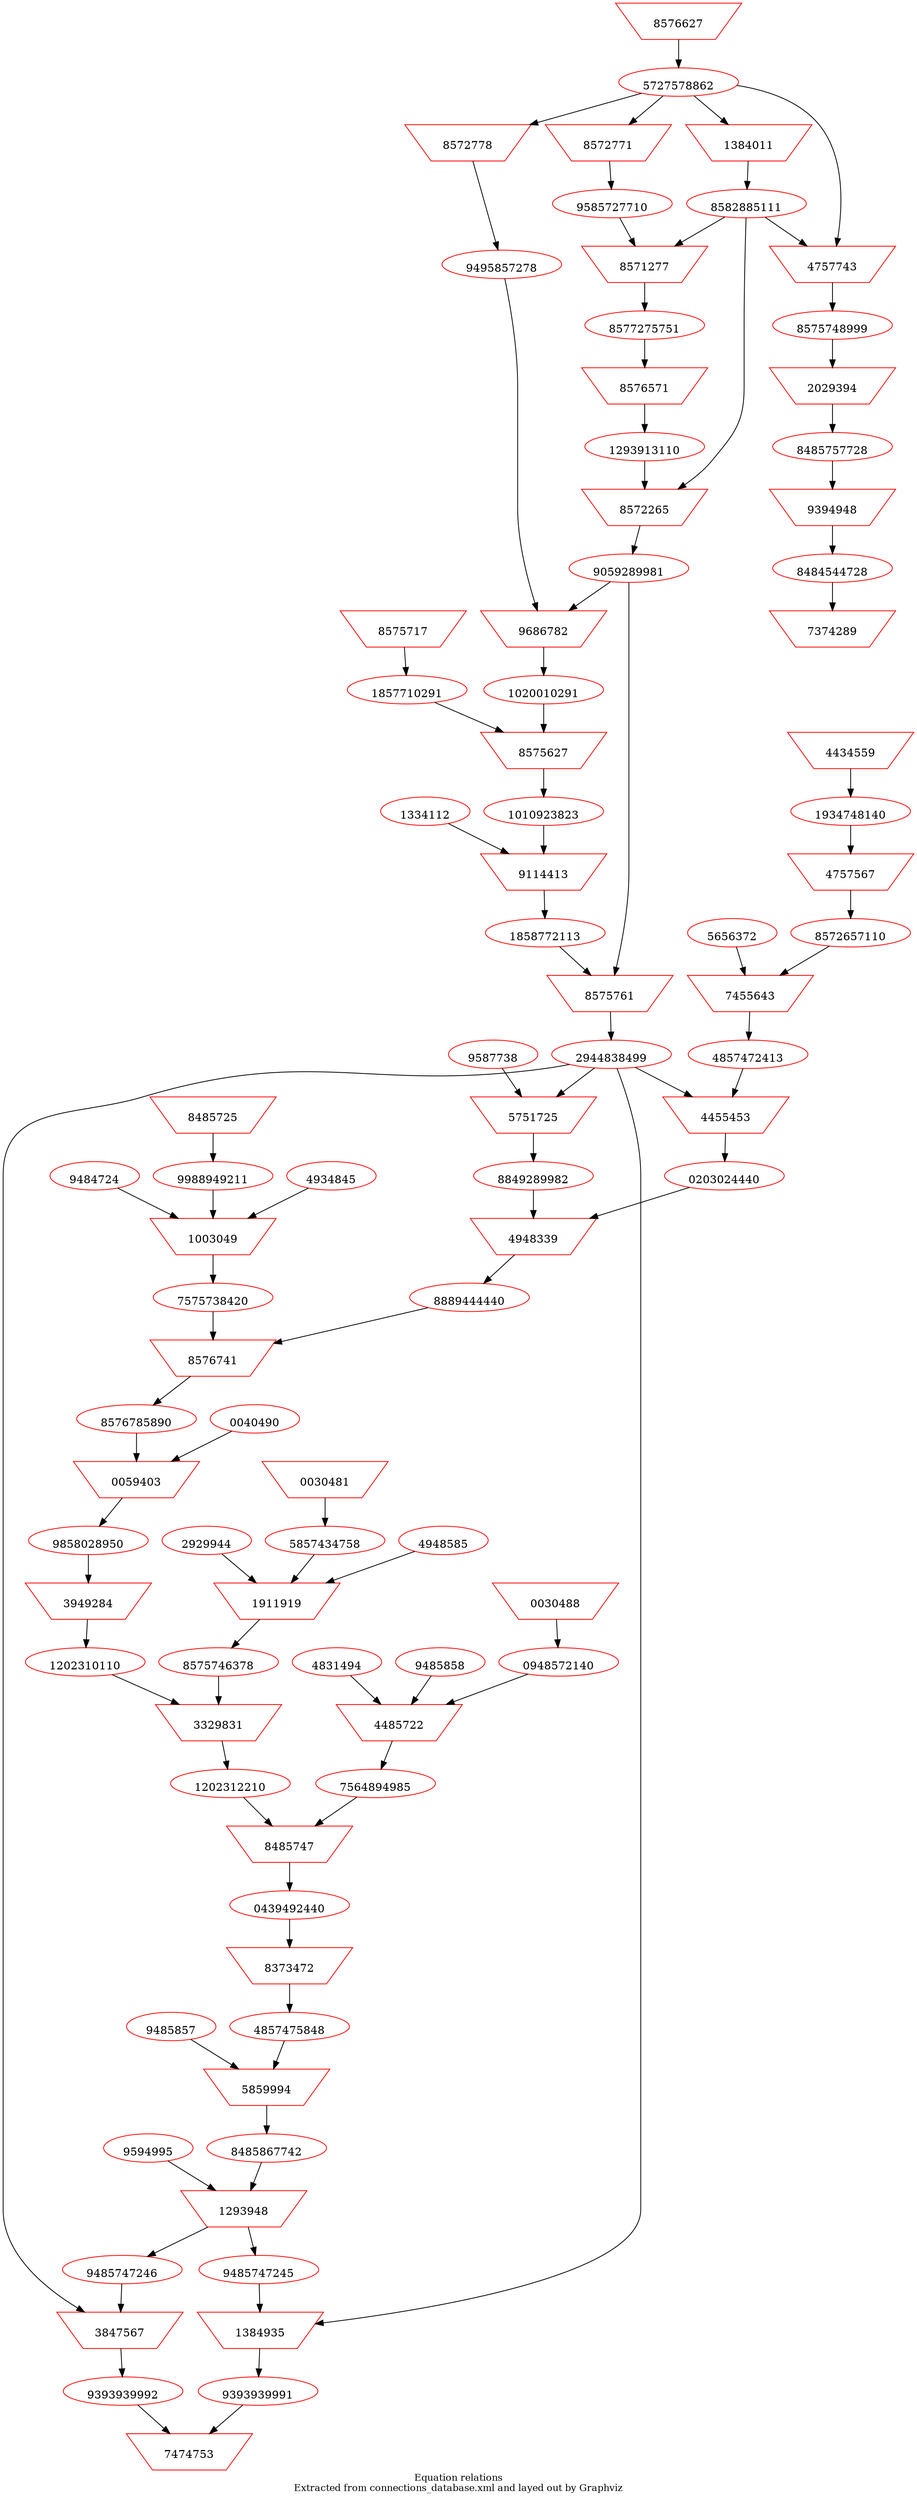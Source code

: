 # Graphviz
# date created: 20150805
# Command to produce output:
# neato -Tsvg thisfile.gv > out.svg
# http://www.graphviz.org/Gallery/directed/traffic_lights.gv.txt
# http://www.graphviz.org/content/traffic_lights
digraph physicsEquations {
overlap=false;
label="Equation relations\nExtracted from connections_database.xml and layed out by Graphviz";
fontsize=12;
9587738 [shape=ellipse,color=red,image="/Users/benpayne/version_controlled/proofofconcept/lib/images_feed_png/9587738.png",labelloc=b,URL="http://feed.com"];
4948585 [shape=ellipse,color=red,image="/Users/benpayne/version_controlled/proofofconcept/lib/images_feed_png/4948585.png",labelloc=b,URL="http://feed.com"];
4934845 [shape=ellipse,color=red,image="/Users/benpayne/version_controlled/proofofconcept/lib/images_feed_png/4934845.png",labelloc=b,URL="http://feed.com"];
4831494 [shape=ellipse,color=red,image="/Users/benpayne/version_controlled/proofofconcept/lib/images_feed_png/4831494.png",labelloc=b,URL="http://feed.com"];
1334112 [shape=ellipse,color=red,image="/Users/benpayne/version_controlled/proofofconcept/lib/images_feed_png/1334112.png",labelloc=b,URL="http://feed.com"];
9594995 [shape=ellipse,color=red,image="/Users/benpayne/version_controlled/proofofconcept/lib/images_feed_png/9594995.png",labelloc=b,URL="http://feed.com"];
0040490 [shape=ellipse,color=red,image="/Users/benpayne/version_controlled/proofofconcept/lib/images_feed_png/0040490.png",labelloc=b,URL="http://feed.com"];
2929944 [shape=ellipse,color=red,image="/Users/benpayne/version_controlled/proofofconcept/lib/images_feed_png/2929944.png",labelloc=b,URL="http://feed.com"];
5656372 [shape=ellipse,color=red,image="/Users/benpayne/version_controlled/proofofconcept/lib/images_feed_png/5656372.png",labelloc=b,URL="http://feed.com"];
9484724 [shape=ellipse,color=red,image="/Users/benpayne/version_controlled/proofofconcept/lib/images_feed_png/9484724.png",labelloc=b,URL="http://feed.com"];
9485858 [shape=ellipse,color=red,image="/Users/benpayne/version_controlled/proofofconcept/lib/images_feed_png/9485858.png",labelloc=b,URL="http://feed.com"];
9485857 [shape=ellipse,color=red,image="/Users/benpayne/version_controlled/proofofconcept/lib/images_feed_png/9485857.png",labelloc=b,URL="http://feed.com"];
5727578862 [shape=ellipse,color=red,image="/Users/benpayne/version_controlled/proofofconcept/lib/images_expression_png/5727578862.png",labelloc=b,URL="http://expre.com"];
1202312210 [shape=ellipse,color=red,image="/Users/benpayne/version_controlled/proofofconcept/lib/images_expression_png/1202312210.png",labelloc=b,URL="http://expre.com"];
8576785890 [shape=ellipse,color=red,image="/Users/benpayne/version_controlled/proofofconcept/lib/images_expression_png/8576785890.png",labelloc=b,URL="http://expre.com"];
9485747246 [shape=ellipse,color=red,image="/Users/benpayne/version_controlled/proofofconcept/lib/images_expression_png/9485747246.png",labelloc=b,URL="http://expre.com"];
8849289982 [shape=ellipse,color=red,image="/Users/benpayne/version_controlled/proofofconcept/lib/images_expression_png/8849289982.png",labelloc=b,URL="http://expre.com"];
9485747245 [shape=ellipse,color=red,image="/Users/benpayne/version_controlled/proofofconcept/lib/images_expression_png/9485747245.png",labelloc=b,URL="http://expre.com"];
7575738420 [shape=ellipse,color=red,image="/Users/benpayne/version_controlled/proofofconcept/lib/images_expression_png/7575738420.png",labelloc=b,URL="http://expre.com"];
8577275751 [shape=ellipse,color=red,image="/Users/benpayne/version_controlled/proofofconcept/lib/images_expression_png/8577275751.png",labelloc=b,URL="http://expre.com"];
8484544728 [shape=ellipse,color=red,image="/Users/benpayne/version_controlled/proofofconcept/lib/images_expression_png/8484544728.png",labelloc=b,URL="http://expre.com"];
8485867742 [shape=ellipse,color=red,image="/Users/benpayne/version_controlled/proofofconcept/lib/images_expression_png/8485867742.png",labelloc=b,URL="http://expre.com"];
4857472413 [shape=ellipse,color=red,image="/Users/benpayne/version_controlled/proofofconcept/lib/images_expression_png/4857472413.png",labelloc=b,URL="http://expre.com"];
0439492440 [shape=ellipse,color=red,image="/Users/benpayne/version_controlled/proofofconcept/lib/images_expression_png/0439492440.png",labelloc=b,URL="http://expre.com"];
0948572140 [shape=ellipse,color=red,image="/Users/benpayne/version_controlled/proofofconcept/lib/images_expression_png/0948572140.png",labelloc=b,URL="http://expre.com"];
1293913110 [shape=ellipse,color=red,image="/Users/benpayne/version_controlled/proofofconcept/lib/images_expression_png/1293913110.png",labelloc=b,URL="http://expre.com"];
8575748999 [shape=ellipse,color=red,image="/Users/benpayne/version_controlled/proofofconcept/lib/images_expression_png/8575748999.png",labelloc=b,URL="http://expre.com"];
5857434758 [shape=ellipse,color=red,image="/Users/benpayne/version_controlled/proofofconcept/lib/images_expression_png/5857434758.png",labelloc=b,URL="http://expre.com"];
4857475848 [shape=ellipse,color=red,image="/Users/benpayne/version_controlled/proofofconcept/lib/images_expression_png/4857475848.png",labelloc=b,URL="http://expre.com"];
1858772113 [shape=ellipse,color=red,image="/Users/benpayne/version_controlled/proofofconcept/lib/images_expression_png/1858772113.png",labelloc=b,URL="http://expre.com"];
7564894985 [shape=ellipse,color=red,image="/Users/benpayne/version_controlled/proofofconcept/lib/images_expression_png/7564894985.png",labelloc=b,URL="http://expre.com"];
9858028950 [shape=ellipse,color=red,image="/Users/benpayne/version_controlled/proofofconcept/lib/images_expression_png/9858028950.png",labelloc=b,URL="http://expre.com"];
8485757728 [shape=ellipse,color=red,image="/Users/benpayne/version_controlled/proofofconcept/lib/images_expression_png/8485757728.png",labelloc=b,URL="http://expre.com"];
8572657110 [shape=ellipse,color=red,image="/Users/benpayne/version_controlled/proofofconcept/lib/images_expression_png/8572657110.png",labelloc=b,URL="http://expre.com"];
2944838499 [shape=ellipse,color=red,image="/Users/benpayne/version_controlled/proofofconcept/lib/images_expression_png/2944838499.png",labelloc=b,URL="http://expre.com"];
9393939992 [shape=ellipse,color=red,image="/Users/benpayne/version_controlled/proofofconcept/lib/images_expression_png/9393939992.png",labelloc=b,URL="http://expre.com"];
1020010291 [shape=ellipse,color=red,image="/Users/benpayne/version_controlled/proofofconcept/lib/images_expression_png/1020010291.png",labelloc=b,URL="http://expre.com"];
9495857278 [shape=ellipse,color=red,image="/Users/benpayne/version_controlled/proofofconcept/lib/images_expression_png/9495857278.png",labelloc=b,URL="http://expre.com"];
0203024440 [shape=ellipse,color=red,image="/Users/benpayne/version_controlled/proofofconcept/lib/images_expression_png/0203024440.png",labelloc=b,URL="http://expre.com"];
8889444440 [shape=ellipse,color=red,image="/Users/benpayne/version_controlled/proofofconcept/lib/images_expression_png/8889444440.png",labelloc=b,URL="http://expre.com"];
1202310110 [shape=ellipse,color=red,image="/Users/benpayne/version_controlled/proofofconcept/lib/images_expression_png/1202310110.png",labelloc=b,URL="http://expre.com"];
1010923823 [shape=ellipse,color=red,image="/Users/benpayne/version_controlled/proofofconcept/lib/images_expression_png/1010923823.png",labelloc=b,URL="http://expre.com"];
1934748140 [shape=ellipse,color=red,image="/Users/benpayne/version_controlled/proofofconcept/lib/images_expression_png/1934748140.png",labelloc=b,URL="http://expre.com"];
9988949211 [shape=ellipse,color=red,image="/Users/benpayne/version_controlled/proofofconcept/lib/images_expression_png/9988949211.png",labelloc=b,URL="http://expre.com"];
8582885111 [shape=ellipse,color=red,image="/Users/benpayne/version_controlled/proofofconcept/lib/images_expression_png/8582885111.png",labelloc=b,URL="http://expre.com"];
9059289981 [shape=ellipse,color=red,image="/Users/benpayne/version_controlled/proofofconcept/lib/images_expression_png/9059289981.png",labelloc=b,URL="http://expre.com"];
9585727710 [shape=ellipse,color=red,image="/Users/benpayne/version_controlled/proofofconcept/lib/images_expression_png/9585727710.png",labelloc=b,URL="http://expre.com"];
8575746378 [shape=ellipse,color=red,image="/Users/benpayne/version_controlled/proofofconcept/lib/images_expression_png/8575746378.png",labelloc=b,URL="http://expre.com"];
9393939991 [shape=ellipse,color=red,image="/Users/benpayne/version_controlled/proofofconcept/lib/images_expression_png/9393939991.png",labelloc=b,URL="http://expre.com"];
1857710291 [shape=ellipse,color=red,image="/Users/benpayne/version_controlled/proofofconcept/lib/images_expression_png/1857710291.png",labelloc=b,URL="http://expre.com"];
3847567 [shape=invtrapezium,color=red,image="/Users/benpayne/version_controlled/proofofconcept/lib/images_infrule_png/subLHSofExprXintoExprY.png",labelloc=b,URL="http://infrule.com"];
8485725 [shape=invtrapezium,color=red,image="/Users/benpayne/version_controlled/proofofconcept/lib/images_infrule_png/declareIdentity.png",labelloc=b,URL="http://infrule.com"];
1003049 [shape=invtrapezium,color=red,image="/Users/benpayne/version_controlled/proofofconcept/lib/images_infrule_png/subXforY.png",labelloc=b,URL="http://infrule.com"];
8485747 [shape=invtrapezium,color=red,image="/Users/benpayne/version_controlled/proofofconcept/lib/images_infrule_png/EvaluateDefiniteIntegral.png",labelloc=b,URL="http://infrule.com"];
4948339 [shape=invtrapezium,color=red,image="/Users/benpayne/version_controlled/proofofconcept/lib/images_infrule_png/subLHSofExprXintoExprY.png",labelloc=b,URL="http://infrule.com"];
5859994 [shape=invtrapezium,color=red,image="/Users/benpayne/version_controlled/proofofconcept/lib/images_infrule_png/multbothsidesby.png",labelloc=b,URL="http://infrule.com"];
8572771 [shape=invtrapezium,color=red,image="/Users/benpayne/version_controlled/proofofconcept/lib/images_infrule_png/boundaryCondition.png",labelloc=b,URL="http://infrule.com"];
8572778 [shape=invtrapezium,color=red,image="/Users/benpayne/version_controlled/proofofconcept/lib/images_infrule_png/boundaryCondition.png",labelloc=b,URL="http://infrule.com"];
9686782 [shape=invtrapezium,color=red,image="/Users/benpayne/version_controlled/proofofconcept/lib/images_infrule_png/LHSofExprXeqLHSofExprY.png",labelloc=b,URL="http://infrule.com"];
1384011 [shape=invtrapezium,color=red,image="/Users/benpayne/version_controlled/proofofconcept/lib/images_infrule_png/declareGuessSolution.png",labelloc=b,URL="http://infrule.com"];
4434559 [shape=invtrapezium,color=red,image="/Users/benpayne/version_controlled/proofofconcept/lib/images_infrule_png/normalizationCondition.png",labelloc=b,URL="http://infrule.com"];
0059403 [shape=invtrapezium,color=red,image="/Users/benpayne/version_controlled/proofofconcept/lib/images_infrule_png/dividebothsidesby.png",labelloc=b,URL="http://infrule.com"];
8576571 [shape=invtrapezium,color=red,image="/Users/benpayne/version_controlled/proofofconcept/lib/images_infrule_png/simplify.png",labelloc=b,URL="http://infrule.com"];
4757743 [shape=invtrapezium,color=red,image="/Users/benpayne/version_controlled/proofofconcept/lib/images_infrule_png/subRHSofExprXintoExprY.png",labelloc=b,URL="http://infrule.com"];
2029394 [shape=invtrapezium,color=red,image="/Users/benpayne/version_controlled/proofofconcept/lib/images_infrule_png/simplify.png",labelloc=b,URL="http://infrule.com"];
9114413 [shape=invtrapezium,color=red,image="/Users/benpayne/version_controlled/proofofconcept/lib/images_infrule_png/dividebothsidesby.png",labelloc=b,URL="http://infrule.com"];
8575761 [shape=invtrapezium,color=red,image="/Users/benpayne/version_controlled/proofofconcept/lib/images_infrule_png/subRHSofExprXintoExprY.png",labelloc=b,URL="http://infrule.com"];
8572265 [shape=invtrapezium,color=red,image="/Users/benpayne/version_controlled/proofofconcept/lib/images_infrule_png/subRHSofExprXintoExprY.png",labelloc=b,URL="http://infrule.com"];
8576627 [shape=invtrapezium,color=red,image="/Users/benpayne/version_controlled/proofofconcept/lib/images_infrule_png/declareInitialExpression.png",labelloc=b,URL="http://infrule.com"];
4485722 [shape=invtrapezium,color=red,image="/Users/benpayne/version_controlled/proofofconcept/lib/images_infrule_png/subXforY.png",labelloc=b,URL="http://infrule.com"];
0030488 [shape=invtrapezium,color=red,image="/Users/benpayne/version_controlled/proofofconcept/lib/images_infrule_png/declareIdentity.png",labelloc=b,URL="http://infrule.com"];
0030481 [shape=invtrapezium,color=red,image="/Users/benpayne/version_controlled/proofofconcept/lib/images_infrule_png/declareIdentity.png",labelloc=b,URL="http://infrule.com"];
4757567 [shape=invtrapezium,color=red,image="/Users/benpayne/version_controlled/proofofconcept/lib/images_infrule_png/swapLHSwithRHS.png",labelloc=b,URL="http://infrule.com"];
3949284 [shape=invtrapezium,color=red,image="/Users/benpayne/version_controlled/proofofconcept/lib/images_infrule_png/expandIntegrand.png",labelloc=b,URL="http://infrule.com"];
8576741 [shape=invtrapezium,color=red,image="/Users/benpayne/version_controlled/proofofconcept/lib/images_infrule_png/subRHSofExprXintoExprY.png",labelloc=b,URL="http://infrule.com"];
7474753 [shape=invtrapezium,color=red,image="/Users/benpayne/version_controlled/proofofconcept/lib/images_infrule_png/declareFinalExpression.png",labelloc=b,URL="http://infrule.com"];
8575717 [shape=invtrapezium,color=red,image="/Users/benpayne/version_controlled/proofofconcept/lib/images_infrule_png/declareIdentity.png",labelloc=b,URL="http://infrule.com"];
8571277 [shape=invtrapezium,color=red,image="/Users/benpayne/version_controlled/proofofconcept/lib/images_infrule_png/LHSofExprXeqLHSofExprY.png",labelloc=b,URL="http://infrule.com"];
9394948 [shape=invtrapezium,color=red,image="/Users/benpayne/version_controlled/proofofconcept/lib/images_infrule_png/simplify.png",labelloc=b,URL="http://infrule.com"];
5751725 [shape=invtrapezium,color=red,image="/Users/benpayne/version_controlled/proofofconcept/lib/images_infrule_png/conjugateFunctionX.png",labelloc=b,URL="http://infrule.com"];
3329831 [shape=invtrapezium,color=red,image="/Users/benpayne/version_controlled/proofofconcept/lib/images_infrule_png/EvaluateDefiniteIntegral.png",labelloc=b,URL="http://infrule.com"];
8575627 [shape=invtrapezium,color=red,image="/Users/benpayne/version_controlled/proofofconcept/lib/images_infrule_png/ExprXisTrueUnderconditionExprY.png",labelloc=b,URL="http://infrule.com"];
8373472 [shape=invtrapezium,color=red,image="/Users/benpayne/version_controlled/proofofconcept/lib/images_infrule_png/simplify.png",labelloc=b,URL="http://infrule.com"];
1911919 [shape=invtrapezium,color=red,image="/Users/benpayne/version_controlled/proofofconcept/lib/images_infrule_png/subXforY.png",labelloc=b,URL="http://infrule.com"];
1293948 [shape=invtrapezium,color=red,image="/Users/benpayne/version_controlled/proofofconcept/lib/images_infrule_png/raiseBothSidesToPower.png",labelloc=b,URL="http://infrule.com"];
1384935 [shape=invtrapezium,color=red,image="/Users/benpayne/version_controlled/proofofconcept/lib/images_infrule_png/subLHSofExprXintoExprY.png",labelloc=b,URL="http://infrule.com"];
4455453 [shape=invtrapezium,color=red,image="/Users/benpayne/version_controlled/proofofconcept/lib/images_infrule_png/subLHSofExprXintoExprY.png",labelloc=b,URL="http://infrule.com"];
7374289 [shape=invtrapezium,color=red,image="/Users/benpayne/version_controlled/proofofconcept/lib/images_infrule_png/claimLHSequalsRHS.png",labelloc=b,URL="http://infrule.com"];
7455643 [shape=invtrapezium,color=red,image="/Users/benpayne/version_controlled/proofofconcept/lib/images_infrule_png/expandMagnitudeToConjugate.png",labelloc=b,URL="http://infrule.com"];
8576627 -> 5727578862;
5727578862 -> 1384011;
1384011 -> 8582885111;
5727578862 -> 8572771;
8572771 -> 9585727710;
5727578862 -> 8572778;
8572778 -> 9495857278;
9585727710 -> 8571277;
8582885111 -> 8571277;
8571277 -> 8577275751;
8577275751 -> 8576571;
8576571 -> 1293913110;
1293913110 -> 8572265;
8582885111 -> 8572265;
8572265 -> 9059289981;
9059289981 -> 9686782;
9495857278 -> 9686782;
9686782 -> 1020010291;
8575717 -> 1857710291;
1020010291 -> 8575627;
1857710291 -> 8575627;
8575627 -> 1010923823;
1334112 -> 9114413;
1010923823 -> 9114413;
9114413 -> 1858772113;
1858772113 -> 8575761;
9059289981 -> 8575761;
8575761 -> 2944838499;
4434559 -> 1934748140;
9587738 -> 5751725;
2944838499 -> 5751725;
5751725 -> 8849289982;
1934748140 -> 4757567;
4757567 -> 8572657110;
5656372 -> 7455643;
8572657110 -> 7455643;
7455643 -> 4857472413;
2944838499 -> 4455453;
4857472413 -> 4455453;
4455453 -> 0203024440;
8849289982 -> 4948339;
0203024440 -> 4948339;
4948339 -> 8889444440;
8485725 -> 9988949211;
4934845 -> 1003049;
9484724 -> 1003049;
9988949211 -> 1003049;
1003049 -> 7575738420;
7575738420 -> 8576741;
8889444440 -> 8576741;
8576741 -> 8576785890;
0040490 -> 0059403;
8576785890 -> 0059403;
0059403 -> 9858028950;
9858028950 -> 3949284;
3949284 -> 1202310110;
0030488 -> 0948572140;
4831494 -> 4485722;
9485858 -> 4485722;
0948572140 -> 4485722;
4485722 -> 7564894985;
0030481 -> 5857434758;
4948585 -> 1911919;
2929944 -> 1911919;
5857434758 -> 1911919;
1911919 -> 8575746378;
1202310110 -> 3329831;
8575746378 -> 3329831;
3329831 -> 1202312210;
7564894985 -> 8485747;
1202312210 -> 8485747;
8485747 -> 0439492440;
0439492440 -> 8373472;
8373472 -> 4857475848;
9485857 -> 5859994;
4857475848 -> 5859994;
5859994 -> 8485867742;
9594995 -> 1293948;
8485867742 -> 1293948;
1293948 -> 9485747245;
1293948 -> 9485747246;
9485747245 -> 1384935;
2944838499 -> 1384935;
1384935 -> 9393939991;
9485747246 -> 3847567;
2944838499 -> 3847567;
3847567 -> 9393939992;
9393939992 -> 7474753;
9393939991 -> 7474753;
8582885111 -> 4757743;
5727578862 -> 4757743;
4757743 -> 8575748999;
8575748999 -> 2029394;
2029394 -> 8485757728;
8485757728 -> 9394948;
9394948 -> 8484544728;
8484544728 -> 7374289;
}
